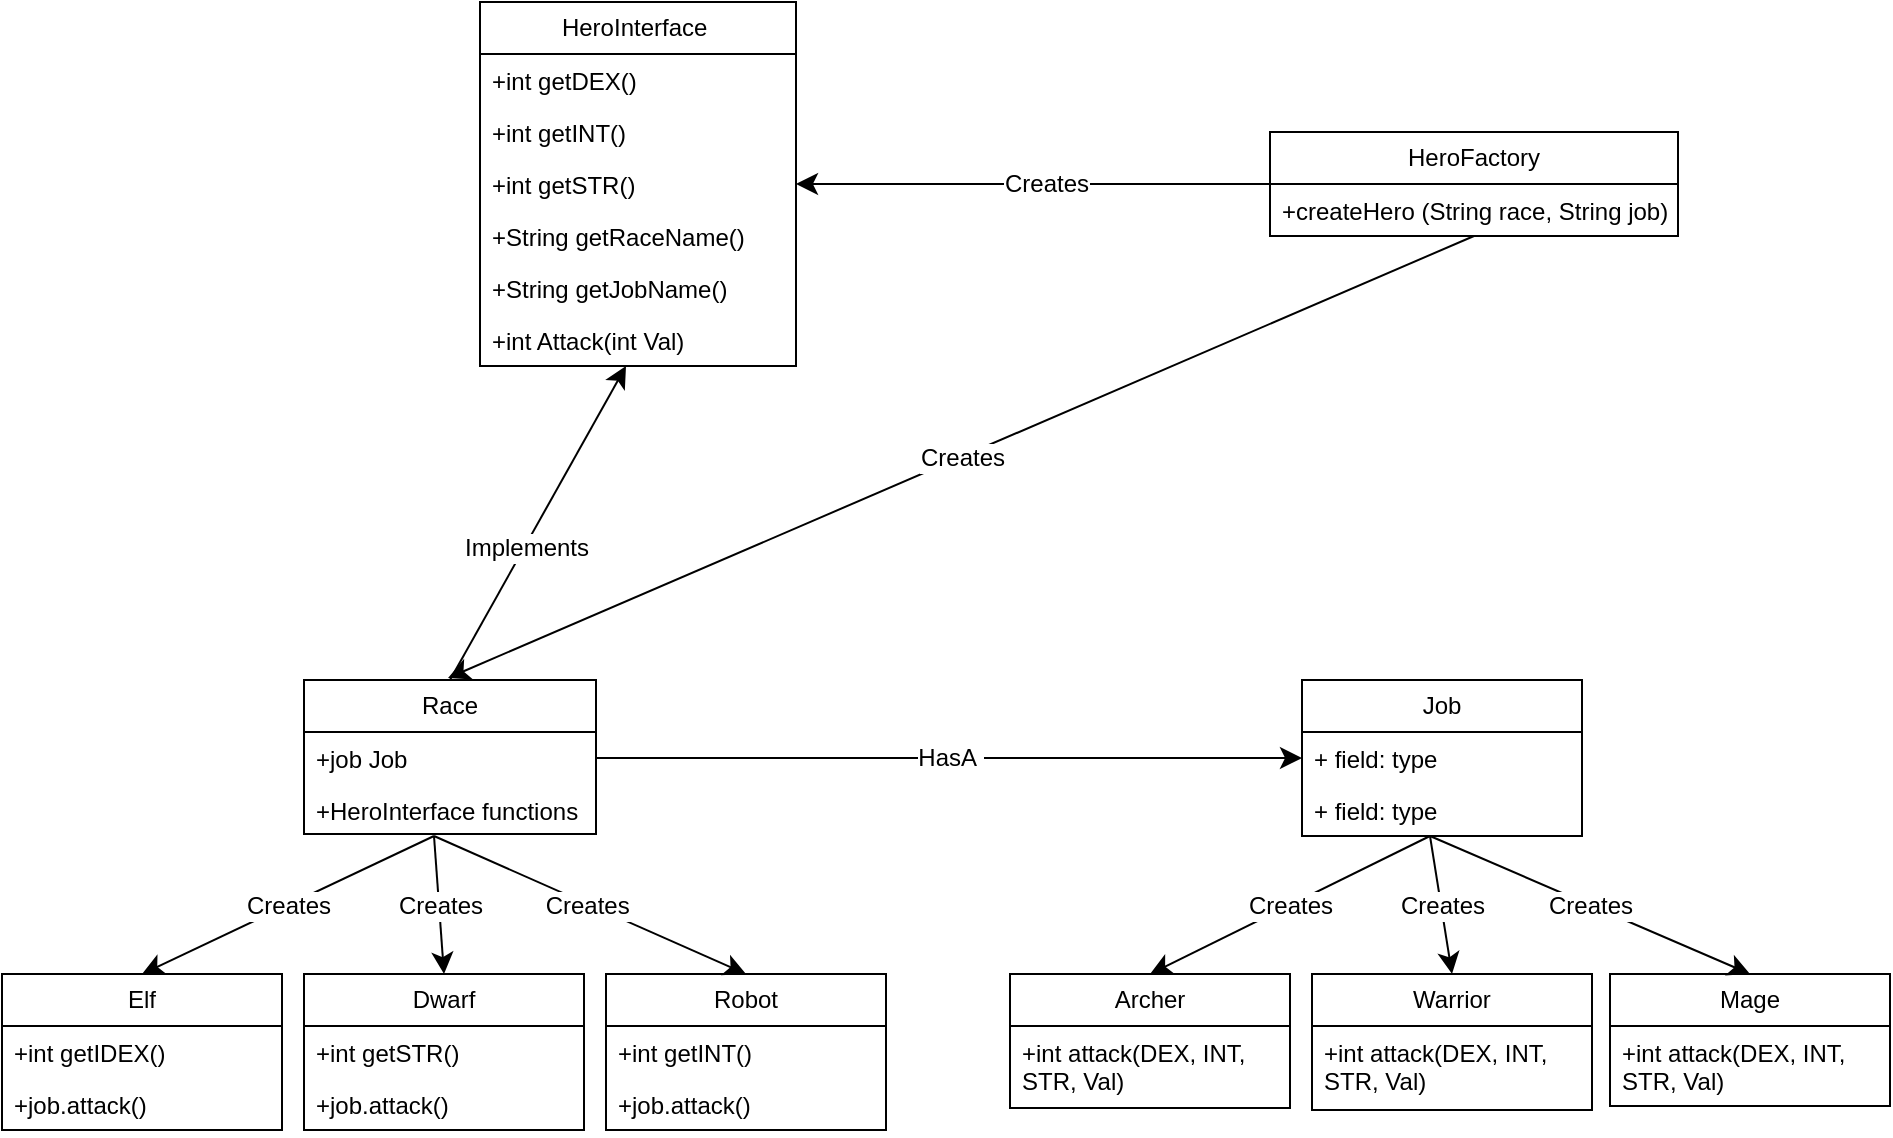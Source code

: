 <mxfile version="24.7.16">
  <diagram name="Page-1" id="cM00RsA2b5zES7nH-5cb">
    <mxGraphModel dx="1557" dy="1383" grid="0" gridSize="10" guides="1" tooltips="1" connect="1" arrows="1" fold="1" page="0" pageScale="1" pageWidth="850" pageHeight="1100" math="0" shadow="0">
      <root>
        <mxCell id="0" />
        <mxCell id="1" parent="0" />
        <mxCell id="KyBrxR12UiJV65W_V3dX-1" value="HeroInterface&amp;nbsp;" style="swimlane;fontStyle=0;childLayout=stackLayout;horizontal=1;startSize=26;fillColor=none;horizontalStack=0;resizeParent=1;resizeParentMax=0;resizeLast=0;collapsible=1;marginBottom=0;whiteSpace=wrap;html=1;" vertex="1" parent="1">
          <mxGeometry x="315" y="-163" width="158" height="182" as="geometry" />
        </mxCell>
        <mxCell id="KyBrxR12UiJV65W_V3dX-2" value="&lt;div&gt;+int getDEX()&lt;/div&gt;" style="text;strokeColor=none;fillColor=none;align=left;verticalAlign=top;spacingLeft=4;spacingRight=4;overflow=hidden;rotatable=0;points=[[0,0.5],[1,0.5]];portConstraint=eastwest;whiteSpace=wrap;html=1;" vertex="1" parent="KyBrxR12UiJV65W_V3dX-1">
          <mxGeometry y="26" width="158" height="26" as="geometry" />
        </mxCell>
        <mxCell id="KyBrxR12UiJV65W_V3dX-3" value="+int getINT()" style="text;strokeColor=none;fillColor=none;align=left;verticalAlign=top;spacingLeft=4;spacingRight=4;overflow=hidden;rotatable=0;points=[[0,0.5],[1,0.5]];portConstraint=eastwest;whiteSpace=wrap;html=1;" vertex="1" parent="KyBrxR12UiJV65W_V3dX-1">
          <mxGeometry y="52" width="158" height="26" as="geometry" />
        </mxCell>
        <mxCell id="KyBrxR12UiJV65W_V3dX-4" value="+int getSTR()&lt;div&gt;&lt;br&gt;&lt;/div&gt;" style="text;strokeColor=none;fillColor=none;align=left;verticalAlign=top;spacingLeft=4;spacingRight=4;overflow=hidden;rotatable=0;points=[[0,0.5],[1,0.5]];portConstraint=eastwest;whiteSpace=wrap;html=1;" vertex="1" parent="KyBrxR12UiJV65W_V3dX-1">
          <mxGeometry y="78" width="158" height="26" as="geometry" />
        </mxCell>
        <mxCell id="KyBrxR12UiJV65W_V3dX-10" value="+String getRaceName()" style="text;strokeColor=none;fillColor=none;align=left;verticalAlign=top;spacingLeft=4;spacingRight=4;overflow=hidden;rotatable=0;points=[[0,0.5],[1,0.5]];portConstraint=eastwest;whiteSpace=wrap;html=1;" vertex="1" parent="KyBrxR12UiJV65W_V3dX-1">
          <mxGeometry y="104" width="158" height="26" as="geometry" />
        </mxCell>
        <mxCell id="KyBrxR12UiJV65W_V3dX-8" value="+String getJobName()" style="text;strokeColor=none;fillColor=none;align=left;verticalAlign=top;spacingLeft=4;spacingRight=4;overflow=hidden;rotatable=0;points=[[0,0.5],[1,0.5]];portConstraint=eastwest;whiteSpace=wrap;html=1;" vertex="1" parent="KyBrxR12UiJV65W_V3dX-1">
          <mxGeometry y="130" width="158" height="26" as="geometry" />
        </mxCell>
        <mxCell id="KyBrxR12UiJV65W_V3dX-11" value="+int Attack(int Val)" style="text;strokeColor=none;fillColor=none;align=left;verticalAlign=top;spacingLeft=4;spacingRight=4;overflow=hidden;rotatable=0;points=[[0,0.5],[1,0.5]];portConstraint=eastwest;whiteSpace=wrap;html=1;" vertex="1" parent="KyBrxR12UiJV65W_V3dX-1">
          <mxGeometry y="156" width="158" height="26" as="geometry" />
        </mxCell>
        <mxCell id="KyBrxR12UiJV65W_V3dX-12" value="HeroFactory" style="swimlane;fontStyle=0;childLayout=stackLayout;horizontal=1;startSize=26;fillColor=none;horizontalStack=0;resizeParent=1;resizeParentMax=0;resizeLast=0;collapsible=1;marginBottom=0;whiteSpace=wrap;html=1;" vertex="1" parent="1">
          <mxGeometry x="710" y="-98" width="204" height="52" as="geometry" />
        </mxCell>
        <mxCell id="KyBrxR12UiJV65W_V3dX-13" value="+createHero (String race, String job)" style="text;strokeColor=none;fillColor=none;align=left;verticalAlign=top;spacingLeft=4;spacingRight=4;overflow=hidden;rotatable=0;points=[[0,0.5],[1,0.5]];portConstraint=eastwest;whiteSpace=wrap;html=1;" vertex="1" parent="KyBrxR12UiJV65W_V3dX-12">
          <mxGeometry y="26" width="204" height="26" as="geometry" />
        </mxCell>
        <mxCell id="KyBrxR12UiJV65W_V3dX-16" value="" style="endArrow=classic;html=1;rounded=0;fontSize=12;startSize=8;endSize=8;curved=1;entryX=1;entryY=0.5;entryDx=0;entryDy=0;" edge="1" parent="1" target="KyBrxR12UiJV65W_V3dX-4">
          <mxGeometry relative="1" as="geometry">
            <mxPoint x="710" y="-72" as="sourcePoint" />
            <mxPoint x="662" y="-67" as="targetPoint" />
          </mxGeometry>
        </mxCell>
        <mxCell id="KyBrxR12UiJV65W_V3dX-17" value="Creates" style="edgeLabel;resizable=0;html=1;fontSize=12;;align=center;verticalAlign=middle;" connectable="0" vertex="1" parent="KyBrxR12UiJV65W_V3dX-16">
          <mxGeometry relative="1" as="geometry">
            <mxPoint x="6" as="offset" />
          </mxGeometry>
        </mxCell>
        <mxCell id="KyBrxR12UiJV65W_V3dX-18" value="Race" style="swimlane;fontStyle=0;childLayout=stackLayout;horizontal=1;startSize=26;fillColor=none;horizontalStack=0;resizeParent=1;resizeParentMax=0;resizeLast=0;collapsible=1;marginBottom=0;whiteSpace=wrap;html=1;" vertex="1" parent="1">
          <mxGeometry x="227" y="176" width="146" height="77" as="geometry" />
        </mxCell>
        <mxCell id="KyBrxR12UiJV65W_V3dX-19" value="+job Job" style="text;strokeColor=none;fillColor=none;align=left;verticalAlign=top;spacingLeft=4;spacingRight=4;overflow=hidden;rotatable=0;points=[[0,0.5],[1,0.5]];portConstraint=eastwest;whiteSpace=wrap;html=1;" vertex="1" parent="KyBrxR12UiJV65W_V3dX-18">
          <mxGeometry y="26" width="146" height="26" as="geometry" />
        </mxCell>
        <mxCell id="KyBrxR12UiJV65W_V3dX-20" value="+HeroInterface functions" style="text;strokeColor=none;fillColor=none;align=left;verticalAlign=top;spacingLeft=4;spacingRight=4;overflow=hidden;rotatable=0;points=[[0,0.5],[1,0.5]];portConstraint=eastwest;whiteSpace=wrap;html=1;" vertex="1" parent="KyBrxR12UiJV65W_V3dX-18">
          <mxGeometry y="52" width="146" height="25" as="geometry" />
        </mxCell>
        <mxCell id="KyBrxR12UiJV65W_V3dX-22" value="Job" style="swimlane;fontStyle=0;childLayout=stackLayout;horizontal=1;startSize=26;fillColor=none;horizontalStack=0;resizeParent=1;resizeParentMax=0;resizeLast=0;collapsible=1;marginBottom=0;whiteSpace=wrap;html=1;" vertex="1" parent="1">
          <mxGeometry x="726" y="176" width="140" height="78" as="geometry" />
        </mxCell>
        <mxCell id="KyBrxR12UiJV65W_V3dX-23" value="+ field: type" style="text;strokeColor=none;fillColor=none;align=left;verticalAlign=top;spacingLeft=4;spacingRight=4;overflow=hidden;rotatable=0;points=[[0,0.5],[1,0.5]];portConstraint=eastwest;whiteSpace=wrap;html=1;" vertex="1" parent="KyBrxR12UiJV65W_V3dX-22">
          <mxGeometry y="26" width="140" height="26" as="geometry" />
        </mxCell>
        <mxCell id="KyBrxR12UiJV65W_V3dX-24" value="+ field: type" style="text;strokeColor=none;fillColor=none;align=left;verticalAlign=top;spacingLeft=4;spacingRight=4;overflow=hidden;rotatable=0;points=[[0,0.5],[1,0.5]];portConstraint=eastwest;whiteSpace=wrap;html=1;" vertex="1" parent="KyBrxR12UiJV65W_V3dX-22">
          <mxGeometry y="52" width="140" height="26" as="geometry" />
        </mxCell>
        <mxCell id="KyBrxR12UiJV65W_V3dX-26" value="Elf" style="swimlane;fontStyle=0;childLayout=stackLayout;horizontal=1;startSize=26;fillColor=none;horizontalStack=0;resizeParent=1;resizeParentMax=0;resizeLast=0;collapsible=1;marginBottom=0;whiteSpace=wrap;html=1;" vertex="1" parent="1">
          <mxGeometry x="76" y="323" width="140" height="78" as="geometry" />
        </mxCell>
        <mxCell id="KyBrxR12UiJV65W_V3dX-27" value="+int getIDEX()" style="text;strokeColor=none;fillColor=none;align=left;verticalAlign=top;spacingLeft=4;spacingRight=4;overflow=hidden;rotatable=0;points=[[0,0.5],[1,0.5]];portConstraint=eastwest;whiteSpace=wrap;html=1;" vertex="1" parent="KyBrxR12UiJV65W_V3dX-26">
          <mxGeometry y="26" width="140" height="26" as="geometry" />
        </mxCell>
        <mxCell id="KyBrxR12UiJV65W_V3dX-28" value="+job.attack()" style="text;strokeColor=none;fillColor=none;align=left;verticalAlign=top;spacingLeft=4;spacingRight=4;overflow=hidden;rotatable=0;points=[[0,0.5],[1,0.5]];portConstraint=eastwest;whiteSpace=wrap;html=1;" vertex="1" parent="KyBrxR12UiJV65W_V3dX-26">
          <mxGeometry y="52" width="140" height="26" as="geometry" />
        </mxCell>
        <mxCell id="KyBrxR12UiJV65W_V3dX-30" value="Dwarf" style="swimlane;fontStyle=0;childLayout=stackLayout;horizontal=1;startSize=26;fillColor=none;horizontalStack=0;resizeParent=1;resizeParentMax=0;resizeLast=0;collapsible=1;marginBottom=0;whiteSpace=wrap;html=1;" vertex="1" parent="1">
          <mxGeometry x="227" y="323" width="140" height="78" as="geometry" />
        </mxCell>
        <mxCell id="KyBrxR12UiJV65W_V3dX-31" value="+int getSTR()" style="text;strokeColor=none;fillColor=none;align=left;verticalAlign=top;spacingLeft=4;spacingRight=4;overflow=hidden;rotatable=0;points=[[0,0.5],[1,0.5]];portConstraint=eastwest;whiteSpace=wrap;html=1;" vertex="1" parent="KyBrxR12UiJV65W_V3dX-30">
          <mxGeometry y="26" width="140" height="26" as="geometry" />
        </mxCell>
        <mxCell id="KyBrxR12UiJV65W_V3dX-32" value="+job.attack()" style="text;strokeColor=none;fillColor=none;align=left;verticalAlign=top;spacingLeft=4;spacingRight=4;overflow=hidden;rotatable=0;points=[[0,0.5],[1,0.5]];portConstraint=eastwest;whiteSpace=wrap;html=1;" vertex="1" parent="KyBrxR12UiJV65W_V3dX-30">
          <mxGeometry y="52" width="140" height="26" as="geometry" />
        </mxCell>
        <mxCell id="KyBrxR12UiJV65W_V3dX-34" value="Robot" style="swimlane;fontStyle=0;childLayout=stackLayout;horizontal=1;startSize=26;fillColor=none;horizontalStack=0;resizeParent=1;resizeParentMax=0;resizeLast=0;collapsible=1;marginBottom=0;whiteSpace=wrap;html=1;" vertex="1" parent="1">
          <mxGeometry x="378" y="323" width="140" height="78" as="geometry" />
        </mxCell>
        <mxCell id="KyBrxR12UiJV65W_V3dX-35" value="+int getINT()" style="text;strokeColor=none;fillColor=none;align=left;verticalAlign=top;spacingLeft=4;spacingRight=4;overflow=hidden;rotatable=0;points=[[0,0.5],[1,0.5]];portConstraint=eastwest;whiteSpace=wrap;html=1;" vertex="1" parent="KyBrxR12UiJV65W_V3dX-34">
          <mxGeometry y="26" width="140" height="26" as="geometry" />
        </mxCell>
        <UserObject label="&lt;span style=&quot;caret-color: rgb(0, 0, 0); color: rgb(0, 0, 0); font-family: Helvetica; font-size: 12px; font-style: normal; font-variant-caps: normal; font-weight: 400; letter-spacing: normal; orphans: auto; text-align: left; text-indent: 0px; text-transform: none; white-space: normal; widows: auto; word-spacing: 0px; -webkit-tap-highlight-color: rgba(26, 26, 26, 0.3); -webkit-text-size-adjust: none; -webkit-text-stroke-width: 0px; background-color: rgb(255, 255, 255); text-decoration: none; display: inline !important; float: none;&quot;&gt;+job.attack()&lt;/span&gt;" link="&lt;span style=&quot;caret-color: rgb(0, 0, 0); color: rgb(0, 0, 0); font-family: Helvetica; font-size: 12px; font-style: normal; font-variant-caps: normal; font-weight: 400; letter-spacing: normal; orphans: auto; text-align: left; text-indent: 0px; text-transform: none; white-space: normal; widows: auto; word-spacing: 0px; -webkit-tap-highlight-color: rgba(26, 26, 26, 0.3); -webkit-text-size-adjust: none; -webkit-text-stroke-width: 0px; background-color: rgb(255, 255, 255); text-decoration: none; display: inline !important; float: none;&quot;&gt;+job.attack()&lt;/span&gt;" id="KyBrxR12UiJV65W_V3dX-36">
          <mxCell style="text;strokeColor=none;fillColor=none;align=left;verticalAlign=top;spacingLeft=4;spacingRight=4;overflow=hidden;rotatable=0;points=[[0,0.5],[1,0.5]];portConstraint=eastwest;whiteSpace=wrap;html=1;" vertex="1" parent="KyBrxR12UiJV65W_V3dX-34">
            <mxGeometry y="52" width="140" height="26" as="geometry" />
          </mxCell>
        </UserObject>
        <mxCell id="KyBrxR12UiJV65W_V3dX-38" value="Archer" style="swimlane;fontStyle=0;childLayout=stackLayout;horizontal=1;startSize=26;fillColor=none;horizontalStack=0;resizeParent=1;resizeParentMax=0;resizeLast=0;collapsible=1;marginBottom=0;whiteSpace=wrap;html=1;" vertex="1" parent="1">
          <mxGeometry x="580" y="323" width="140" height="67" as="geometry" />
        </mxCell>
        <mxCell id="KyBrxR12UiJV65W_V3dX-39" value="+int attack(DEX, INT, STR, Val)" style="text;strokeColor=none;fillColor=none;align=left;verticalAlign=top;spacingLeft=4;spacingRight=4;overflow=hidden;rotatable=0;points=[[0,0.5],[1,0.5]];portConstraint=eastwest;whiteSpace=wrap;html=1;" vertex="1" parent="KyBrxR12UiJV65W_V3dX-38">
          <mxGeometry y="26" width="140" height="41" as="geometry" />
        </mxCell>
        <mxCell id="KyBrxR12UiJV65W_V3dX-42" value="Warrior" style="swimlane;fontStyle=0;childLayout=stackLayout;horizontal=1;startSize=26;fillColor=none;horizontalStack=0;resizeParent=1;resizeParentMax=0;resizeLast=0;collapsible=1;marginBottom=0;whiteSpace=wrap;html=1;" vertex="1" parent="1">
          <mxGeometry x="731" y="323" width="140" height="68" as="geometry" />
        </mxCell>
        <mxCell id="KyBrxR12UiJV65W_V3dX-43" value="+int attack(DEX, INT, STR, Val)" style="text;strokeColor=none;fillColor=none;align=left;verticalAlign=top;spacingLeft=4;spacingRight=4;overflow=hidden;rotatable=0;points=[[0,0.5],[1,0.5]];portConstraint=eastwest;whiteSpace=wrap;html=1;" vertex="1" parent="KyBrxR12UiJV65W_V3dX-42">
          <mxGeometry y="26" width="140" height="42" as="geometry" />
        </mxCell>
        <mxCell id="KyBrxR12UiJV65W_V3dX-46" value="Mage" style="swimlane;fontStyle=0;childLayout=stackLayout;horizontal=1;startSize=26;fillColor=none;horizontalStack=0;resizeParent=1;resizeParentMax=0;resizeLast=0;collapsible=1;marginBottom=0;whiteSpace=wrap;html=1;" vertex="1" parent="1">
          <mxGeometry x="880" y="323" width="140" height="66" as="geometry" />
        </mxCell>
        <mxCell id="KyBrxR12UiJV65W_V3dX-47" value="+int attack(DEX, INT, STR, Val)" style="text;strokeColor=none;fillColor=none;align=left;verticalAlign=top;spacingLeft=4;spacingRight=4;overflow=hidden;rotatable=0;points=[[0,0.5],[1,0.5]];portConstraint=eastwest;whiteSpace=wrap;html=1;" vertex="1" parent="KyBrxR12UiJV65W_V3dX-46">
          <mxGeometry y="26" width="140" height="40" as="geometry" />
        </mxCell>
        <mxCell id="KyBrxR12UiJV65W_V3dX-50" value="" style="endArrow=classic;html=1;rounded=0;fontSize=12;startSize=8;endSize=8;curved=1;exitX=1;exitY=0.5;exitDx=0;exitDy=0;entryX=0;entryY=0.5;entryDx=0;entryDy=0;" edge="1" parent="1" source="KyBrxR12UiJV65W_V3dX-19" target="KyBrxR12UiJV65W_V3dX-23">
          <mxGeometry relative="1" as="geometry">
            <mxPoint x="580" y="218" as="sourcePoint" />
            <mxPoint x="680" y="218" as="targetPoint" />
          </mxGeometry>
        </mxCell>
        <mxCell id="KyBrxR12UiJV65W_V3dX-51" value="HasA&amp;nbsp;" style="edgeLabel;resizable=0;html=1;fontSize=12;;align=center;verticalAlign=middle;" connectable="0" vertex="1" parent="KyBrxR12UiJV65W_V3dX-50">
          <mxGeometry relative="1" as="geometry" />
        </mxCell>
        <mxCell id="KyBrxR12UiJV65W_V3dX-52" value="" style="endArrow=classic;html=1;rounded=0;fontSize=12;startSize=8;endSize=8;curved=1;entryX=0.5;entryY=0;entryDx=0;entryDy=0;" edge="1" parent="1" target="KyBrxR12UiJV65W_V3dX-34">
          <mxGeometry relative="1" as="geometry">
            <mxPoint x="292" y="254" as="sourcePoint" />
            <mxPoint x="638" y="430" as="targetPoint" />
          </mxGeometry>
        </mxCell>
        <mxCell id="KyBrxR12UiJV65W_V3dX-53" value="Creates&amp;nbsp;" style="edgeLabel;resizable=0;html=1;fontSize=12;;align=center;verticalAlign=middle;" connectable="0" vertex="1" parent="KyBrxR12UiJV65W_V3dX-52">
          <mxGeometry relative="1" as="geometry" />
        </mxCell>
        <mxCell id="KyBrxR12UiJV65W_V3dX-54" value="" style="endArrow=classic;html=1;rounded=0;fontSize=12;startSize=8;endSize=8;curved=1;entryX=0.5;entryY=0;entryDx=0;entryDy=0;" edge="1" parent="1" target="KyBrxR12UiJV65W_V3dX-30">
          <mxGeometry relative="1" as="geometry">
            <mxPoint x="292" y="254" as="sourcePoint" />
            <mxPoint x="638" y="430" as="targetPoint" />
          </mxGeometry>
        </mxCell>
        <mxCell id="KyBrxR12UiJV65W_V3dX-55" value="Creates" style="edgeLabel;resizable=0;html=1;fontSize=12;;align=center;verticalAlign=middle;" connectable="0" vertex="1" parent="KyBrxR12UiJV65W_V3dX-54">
          <mxGeometry relative="1" as="geometry" />
        </mxCell>
        <mxCell id="KyBrxR12UiJV65W_V3dX-56" value="" style="endArrow=classic;html=1;rounded=0;fontSize=12;startSize=8;endSize=8;curved=1;entryX=0.5;entryY=0;entryDx=0;entryDy=0;" edge="1" parent="1" target="KyBrxR12UiJV65W_V3dX-26">
          <mxGeometry relative="1" as="geometry">
            <mxPoint x="292" y="254" as="sourcePoint" />
            <mxPoint x="638" y="430" as="targetPoint" />
          </mxGeometry>
        </mxCell>
        <mxCell id="KyBrxR12UiJV65W_V3dX-57" value="Creates" style="edgeLabel;resizable=0;html=1;fontSize=12;;align=center;verticalAlign=middle;" connectable="0" vertex="1" parent="KyBrxR12UiJV65W_V3dX-56">
          <mxGeometry relative="1" as="geometry" />
        </mxCell>
        <mxCell id="KyBrxR12UiJV65W_V3dX-60" value="" style="endArrow=classic;html=1;rounded=0;fontSize=12;startSize=8;endSize=8;curved=1;entryX=0.5;entryY=0;entryDx=0;entryDy=0;" edge="1" parent="1" target="KyBrxR12UiJV65W_V3dX-38">
          <mxGeometry relative="1" as="geometry">
            <mxPoint x="790" y="254" as="sourcePoint" />
            <mxPoint x="680" y="268" as="targetPoint" />
          </mxGeometry>
        </mxCell>
        <mxCell id="KyBrxR12UiJV65W_V3dX-61" value="Creates" style="edgeLabel;resizable=0;html=1;fontSize=12;;align=center;verticalAlign=middle;" connectable="0" vertex="1" parent="KyBrxR12UiJV65W_V3dX-60">
          <mxGeometry relative="1" as="geometry" />
        </mxCell>
        <mxCell id="KyBrxR12UiJV65W_V3dX-62" value="" style="endArrow=classic;html=1;rounded=0;fontSize=12;startSize=8;endSize=8;curved=1;entryX=0.5;entryY=0;entryDx=0;entryDy=0;" edge="1" parent="1" target="KyBrxR12UiJV65W_V3dX-42">
          <mxGeometry relative="1" as="geometry">
            <mxPoint x="790" y="254" as="sourcePoint" />
            <mxPoint x="850" y="276" as="targetPoint" />
          </mxGeometry>
        </mxCell>
        <mxCell id="KyBrxR12UiJV65W_V3dX-63" value="Creates" style="edgeLabel;resizable=0;html=1;fontSize=12;;align=center;verticalAlign=middle;" connectable="0" vertex="1" parent="KyBrxR12UiJV65W_V3dX-62">
          <mxGeometry relative="1" as="geometry" />
        </mxCell>
        <mxCell id="KyBrxR12UiJV65W_V3dX-64" value="" style="endArrow=classic;html=1;rounded=0;fontSize=12;startSize=8;endSize=8;curved=1;entryX=0.5;entryY=0;entryDx=0;entryDy=0;" edge="1" parent="1" target="KyBrxR12UiJV65W_V3dX-46">
          <mxGeometry relative="1" as="geometry">
            <mxPoint x="790" y="254" as="sourcePoint" />
            <mxPoint x="1040" y="272" as="targetPoint" />
          </mxGeometry>
        </mxCell>
        <mxCell id="KyBrxR12UiJV65W_V3dX-65" value="Creates" style="edgeLabel;resizable=0;html=1;fontSize=12;;align=center;verticalAlign=middle;" connectable="0" vertex="1" parent="KyBrxR12UiJV65W_V3dX-64">
          <mxGeometry relative="1" as="geometry" />
        </mxCell>
        <mxCell id="KyBrxR12UiJV65W_V3dX-67" value="" style="endArrow=classic;html=1;rounded=0;fontSize=12;startSize=8;endSize=8;curved=1;exitX=0.5;exitY=0;exitDx=0;exitDy=0;" edge="1" parent="1" source="KyBrxR12UiJV65W_V3dX-18">
          <mxGeometry relative="1" as="geometry">
            <mxPoint x="447" y="242" as="sourcePoint" />
            <mxPoint x="388" y="19" as="targetPoint" />
          </mxGeometry>
        </mxCell>
        <mxCell id="KyBrxR12UiJV65W_V3dX-68" value="Implements" style="edgeLabel;resizable=0;html=1;fontSize=12;;align=center;verticalAlign=middle;" connectable="0" vertex="1" parent="KyBrxR12UiJV65W_V3dX-67">
          <mxGeometry relative="1" as="geometry">
            <mxPoint x="-6" y="12" as="offset" />
          </mxGeometry>
        </mxCell>
        <mxCell id="KyBrxR12UiJV65W_V3dX-70" value="" style="endArrow=classic;html=1;rounded=0;fontSize=12;startSize=8;endSize=8;curved=1;exitX=0.5;exitY=1;exitDx=0;exitDy=0;" edge="1" parent="1" source="KyBrxR12UiJV65W_V3dX-12">
          <mxGeometry relative="1" as="geometry">
            <mxPoint x="612" y="22" as="sourcePoint" />
            <mxPoint x="299" y="175" as="targetPoint" />
          </mxGeometry>
        </mxCell>
        <mxCell id="KyBrxR12UiJV65W_V3dX-71" value="Creates" style="edgeLabel;resizable=0;html=1;fontSize=12;;align=center;verticalAlign=middle;" connectable="0" vertex="1" parent="KyBrxR12UiJV65W_V3dX-70">
          <mxGeometry relative="1" as="geometry" />
        </mxCell>
      </root>
    </mxGraphModel>
  </diagram>
</mxfile>

